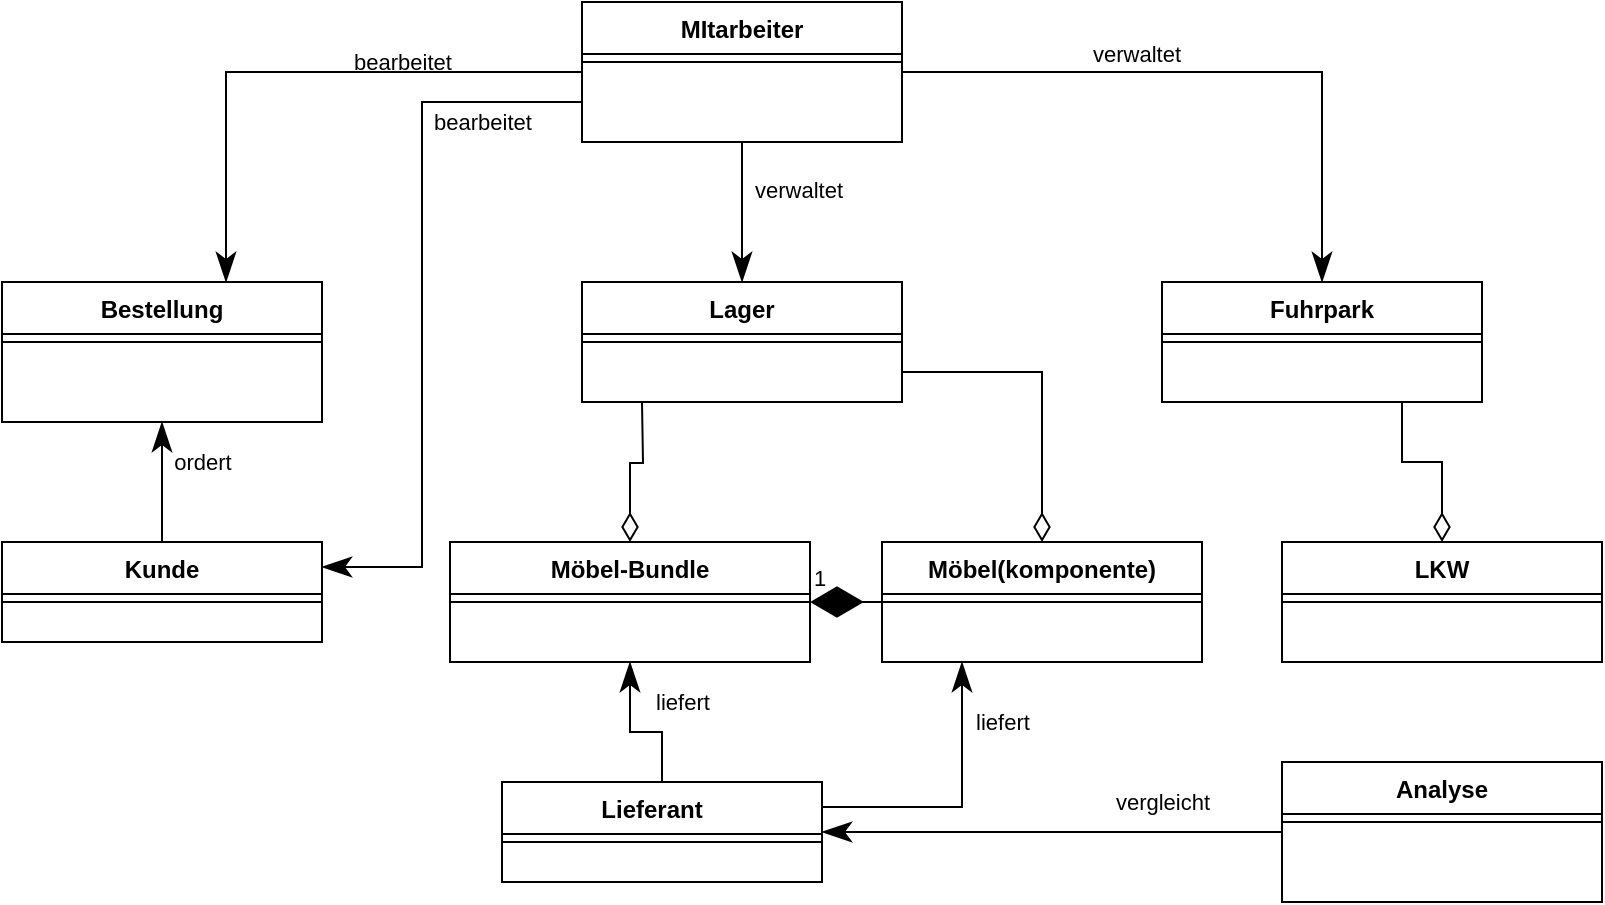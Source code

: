 <mxfile version="17.4.2" type="device"><diagram id="C5RBs43oDa-KdzZeNtuy" name="Page-1"><mxGraphModel dx="868" dy="593" grid="1" gridSize="10" guides="1" tooltips="1" connect="1" arrows="1" fold="1" page="1" pageScale="1" pageWidth="827" pageHeight="1169" math="0" shadow="0"><root><mxCell id="WIyWlLk6GJQsqaUBKTNV-0"/><mxCell id="WIyWlLk6GJQsqaUBKTNV-1" parent="WIyWlLk6GJQsqaUBKTNV-0"/><mxCell id="zkfFHV4jXpPFQw0GAbJ--0" value="Bestellung" style="swimlane;fontStyle=1;align=center;verticalAlign=top;childLayout=stackLayout;horizontal=1;startSize=26;horizontalStack=0;resizeParent=1;resizeLast=0;collapsible=1;marginBottom=0;rounded=0;shadow=0;strokeWidth=1;" parent="WIyWlLk6GJQsqaUBKTNV-1" vertex="1"><mxGeometry x="10" y="160" width="160" height="70" as="geometry"><mxRectangle x="220" y="120" width="160" height="26" as="alternateBounds"/></mxGeometry></mxCell><mxCell id="zkfFHV4jXpPFQw0GAbJ--4" value="" style="line;html=1;strokeWidth=1;align=left;verticalAlign=middle;spacingTop=-1;spacingLeft=3;spacingRight=3;rotatable=0;labelPosition=right;points=[];portConstraint=eastwest;" parent="zkfFHV4jXpPFQw0GAbJ--0" vertex="1"><mxGeometry y="26" width="160" height="8" as="geometry"/></mxCell><mxCell id="NHZwdFZsiokrqkklz33T-26" style="edgeStyle=orthogonalEdgeStyle;rounded=0;orthogonalLoop=1;jettySize=auto;html=1;entryX=1;entryY=0.75;entryDx=0;entryDy=0;shadow=0;startArrow=diamondThin;startFill=0;endArrow=none;endFill=0;startSize=12;endSize=12;" edge="1" parent="WIyWlLk6GJQsqaUBKTNV-1" source="zkfFHV4jXpPFQw0GAbJ--6" target="NHZwdFZsiokrqkklz33T-7"><mxGeometry relative="1" as="geometry"/></mxCell><mxCell id="NHZwdFZsiokrqkklz33T-37" style="edgeStyle=orthogonalEdgeStyle;rounded=0;orthogonalLoop=1;jettySize=auto;html=1;entryX=1;entryY=0.25;entryDx=0;entryDy=0;shadow=0;fontSize=11;startArrow=classicThin;startFill=1;endArrow=none;endFill=0;startSize=12;endSize=12;exitX=0.25;exitY=1;exitDx=0;exitDy=0;" edge="1" parent="WIyWlLk6GJQsqaUBKTNV-1" source="zkfFHV4jXpPFQw0GAbJ--6" target="eWckxhSSnQ0Szg1zqM8f-59"><mxGeometry relative="1" as="geometry"/></mxCell><mxCell id="zkfFHV4jXpPFQw0GAbJ--6" value="Möbel(komponente)" style="swimlane;fontStyle=1;align=center;verticalAlign=top;childLayout=stackLayout;horizontal=1;startSize=26;horizontalStack=0;resizeParent=1;resizeLast=0;collapsible=1;marginBottom=0;rounded=0;shadow=0;strokeWidth=1;" parent="WIyWlLk6GJQsqaUBKTNV-1" vertex="1"><mxGeometry x="450" y="290" width="160" height="60" as="geometry"><mxRectangle x="130" y="380" width="160" height="26" as="alternateBounds"/></mxGeometry></mxCell><mxCell id="zkfFHV4jXpPFQw0GAbJ--9" value="" style="line;html=1;strokeWidth=1;align=left;verticalAlign=middle;spacingTop=-1;spacingLeft=3;spacingRight=3;rotatable=0;labelPosition=right;points=[];portConstraint=eastwest;" parent="zkfFHV4jXpPFQw0GAbJ--6" vertex="1"><mxGeometry y="26" width="160" height="8" as="geometry"/></mxCell><mxCell id="NHZwdFZsiokrqkklz33T-29" value="" style="edgeStyle=orthogonalEdgeStyle;rounded=0;orthogonalLoop=1;jettySize=auto;html=1;shadow=0;fontSize=11;startArrow=none;startFill=0;endArrow=classicThin;endFill=1;startSize=12;endSize=12;entryX=0.5;entryY=1;entryDx=0;entryDy=0;" edge="1" parent="WIyWlLk6GJQsqaUBKTNV-1" source="zkfFHV4jXpPFQw0GAbJ--13" target="zkfFHV4jXpPFQw0GAbJ--0"><mxGeometry relative="1" as="geometry"/></mxCell><mxCell id="zkfFHV4jXpPFQw0GAbJ--13" value="Kunde" style="swimlane;fontStyle=1;align=center;verticalAlign=top;childLayout=stackLayout;horizontal=1;startSize=26;horizontalStack=0;resizeParent=1;resizeLast=0;collapsible=1;marginBottom=0;rounded=0;shadow=0;strokeWidth=1;" parent="WIyWlLk6GJQsqaUBKTNV-1" vertex="1"><mxGeometry x="10" y="290" width="160" height="50" as="geometry"><mxRectangle x="340" y="380" width="170" height="26" as="alternateBounds"/></mxGeometry></mxCell><mxCell id="zkfFHV4jXpPFQw0GAbJ--15" value="" style="line;html=1;strokeWidth=1;align=left;verticalAlign=middle;spacingTop=-1;spacingLeft=3;spacingRight=3;rotatable=0;labelPosition=right;points=[];portConstraint=eastwest;" parent="zkfFHV4jXpPFQw0GAbJ--13" vertex="1"><mxGeometry y="26" width="160" height="8" as="geometry"/></mxCell><mxCell id="NHZwdFZsiokrqkklz33T-25" value="" style="edgeStyle=orthogonalEdgeStyle;rounded=0;orthogonalLoop=1;jettySize=auto;html=1;shadow=0;startArrow=diamondThin;startFill=0;endArrow=none;endFill=0;startSize=12;endSize=12;entryX=0.75;entryY=1;entryDx=0;entryDy=0;" edge="1" parent="WIyWlLk6GJQsqaUBKTNV-1" source="eWckxhSSnQ0Szg1zqM8f-17" target="NHZwdFZsiokrqkklz33T-0"><mxGeometry relative="1" as="geometry"/></mxCell><mxCell id="eWckxhSSnQ0Szg1zqM8f-17" value="LKW" style="swimlane;fontStyle=1;align=center;verticalAlign=top;childLayout=stackLayout;horizontal=1;startSize=26;horizontalStack=0;resizeParent=1;resizeLast=0;collapsible=1;marginBottom=0;rounded=0;shadow=0;strokeWidth=1;" parent="WIyWlLk6GJQsqaUBKTNV-1" vertex="1"><mxGeometry x="650" y="290" width="160" height="60" as="geometry"><mxRectangle x="550" y="140" width="160" height="26" as="alternateBounds"/></mxGeometry></mxCell><mxCell id="eWckxhSSnQ0Szg1zqM8f-23" value="" style="line;html=1;strokeWidth=1;align=left;verticalAlign=middle;spacingTop=-1;spacingLeft=3;spacingRight=3;rotatable=0;labelPosition=right;points=[];portConstraint=eastwest;" parent="eWckxhSSnQ0Szg1zqM8f-17" vertex="1"><mxGeometry y="26" width="160" height="8" as="geometry"/></mxCell><mxCell id="NHZwdFZsiokrqkklz33T-35" style="edgeStyle=orthogonalEdgeStyle;rounded=0;orthogonalLoop=1;jettySize=auto;html=1;entryX=0;entryY=0.5;entryDx=0;entryDy=0;shadow=0;fontSize=11;startArrow=classicThin;startFill=1;endArrow=none;endFill=0;startSize=12;endSize=12;" edge="1" parent="WIyWlLk6GJQsqaUBKTNV-1" source="eWckxhSSnQ0Szg1zqM8f-59" target="NHZwdFZsiokrqkklz33T-9"><mxGeometry relative="1" as="geometry"/></mxCell><mxCell id="eWckxhSSnQ0Szg1zqM8f-59" value="Lieferant   " style="swimlane;fontStyle=1;align=center;verticalAlign=top;childLayout=stackLayout;horizontal=1;startSize=26;horizontalStack=0;resizeParent=1;resizeLast=0;collapsible=1;marginBottom=0;rounded=0;shadow=0;strokeWidth=1;" parent="WIyWlLk6GJQsqaUBKTNV-1" vertex="1"><mxGeometry x="260" y="410" width="160" height="50" as="geometry"><mxRectangle x="130" y="380" width="160" height="26" as="alternateBounds"/></mxGeometry></mxCell><mxCell id="eWckxhSSnQ0Szg1zqM8f-66" value="" style="line;html=1;strokeWidth=1;align=left;verticalAlign=middle;spacingTop=-1;spacingLeft=3;spacingRight=3;rotatable=0;labelPosition=right;points=[];portConstraint=eastwest;" parent="eWckxhSSnQ0Szg1zqM8f-59" vertex="1"><mxGeometry y="26" width="160" height="8" as="geometry"/></mxCell><mxCell id="NHZwdFZsiokrqkklz33T-16" style="edgeStyle=orthogonalEdgeStyle;rounded=0;orthogonalLoop=1;jettySize=auto;html=1;entryX=0.7;entryY=0;entryDx=0;entryDy=0;entryPerimeter=0;shadow=0;startArrow=none;startFill=0;endArrow=classicThin;endFill=1;startSize=24;endSize=12;" edge="1" parent="WIyWlLk6GJQsqaUBKTNV-1" source="AyUcE55Tfbbs17tfdWff-0" target="zkfFHV4jXpPFQw0GAbJ--0"><mxGeometry relative="1" as="geometry"/></mxCell><mxCell id="NHZwdFZsiokrqkklz33T-18" style="edgeStyle=orthogonalEdgeStyle;rounded=0;orthogonalLoop=1;jettySize=auto;html=1;entryX=0.5;entryY=0;entryDx=0;entryDy=0;shadow=0;startArrow=none;startFill=0;endArrow=classicThin;endFill=1;startSize=24;endSize=12;" edge="1" parent="WIyWlLk6GJQsqaUBKTNV-1" source="AyUcE55Tfbbs17tfdWff-0" target="NHZwdFZsiokrqkklz33T-7"><mxGeometry relative="1" as="geometry"/></mxCell><mxCell id="NHZwdFZsiokrqkklz33T-19" style="edgeStyle=orthogonalEdgeStyle;rounded=0;orthogonalLoop=1;jettySize=auto;html=1;shadow=0;startArrow=none;startFill=0;endArrow=classicThin;endFill=1;startSize=24;endSize=12;" edge="1" parent="WIyWlLk6GJQsqaUBKTNV-1" source="AyUcE55Tfbbs17tfdWff-0" target="NHZwdFZsiokrqkklz33T-0"><mxGeometry relative="1" as="geometry"/></mxCell><mxCell id="NHZwdFZsiokrqkklz33T-21" value="verwaltet" style="edgeLabel;html=1;align=center;verticalAlign=middle;resizable=0;points=[];" vertex="1" connectable="0" parent="NHZwdFZsiokrqkklz33T-19"><mxGeometry x="-0.257" y="-3" relative="1" as="geometry"><mxPoint y="-12" as="offset"/></mxGeometry></mxCell><mxCell id="NHZwdFZsiokrqkklz33T-22" value="verwaltet" style="edgeLabel;html=1;align=center;verticalAlign=middle;resizable=0;points=[];" vertex="1" connectable="0" parent="NHZwdFZsiokrqkklz33T-19"><mxGeometry x="-0.257" y="-3" relative="1" as="geometry"><mxPoint x="-169" y="56" as="offset"/></mxGeometry></mxCell><mxCell id="NHZwdFZsiokrqkklz33T-31" style="edgeStyle=orthogonalEdgeStyle;rounded=0;orthogonalLoop=1;jettySize=auto;html=1;entryX=1;entryY=0.25;entryDx=0;entryDy=0;shadow=0;fontSize=11;startArrow=none;startFill=0;endArrow=classicThin;endFill=1;startSize=12;endSize=12;" edge="1" parent="WIyWlLk6GJQsqaUBKTNV-1" source="AyUcE55Tfbbs17tfdWff-0" target="zkfFHV4jXpPFQw0GAbJ--13"><mxGeometry relative="1" as="geometry"><Array as="points"><mxPoint x="220" y="70"/><mxPoint x="220" y="303"/></Array></mxGeometry></mxCell><mxCell id="AyUcE55Tfbbs17tfdWff-0" value="MItarbeiter" style="swimlane;fontStyle=1;align=center;verticalAlign=top;childLayout=stackLayout;horizontal=1;startSize=26;horizontalStack=0;resizeParent=1;resizeLast=0;collapsible=1;marginBottom=0;rounded=0;shadow=0;strokeWidth=1;" parent="WIyWlLk6GJQsqaUBKTNV-1" vertex="1"><mxGeometry x="300" y="20" width="160" height="70" as="geometry"><mxRectangle x="550" y="140" width="160" height="26" as="alternateBounds"/></mxGeometry></mxCell><mxCell id="AyUcE55Tfbbs17tfdWff-5" value="" style="line;html=1;strokeWidth=1;align=left;verticalAlign=middle;spacingTop=-1;spacingLeft=3;spacingRight=3;rotatable=0;labelPosition=right;points=[];portConstraint=eastwest;" parent="AyUcE55Tfbbs17tfdWff-0" vertex="1"><mxGeometry y="26" width="160" height="8" as="geometry"/></mxCell><mxCell id="NHZwdFZsiokrqkklz33T-27" value="" style="edgeStyle=orthogonalEdgeStyle;rounded=0;orthogonalLoop=1;jettySize=auto;html=1;shadow=0;startArrow=diamondThin;startFill=0;endArrow=none;endFill=0;startSize=12;endSize=12;" edge="1" parent="WIyWlLk6GJQsqaUBKTNV-1" source="AyUcE55Tfbbs17tfdWff-14"><mxGeometry relative="1" as="geometry"><mxPoint x="330" y="220" as="targetPoint"/></mxGeometry></mxCell><mxCell id="NHZwdFZsiokrqkklz33T-34" value="" style="edgeStyle=orthogonalEdgeStyle;rounded=0;orthogonalLoop=1;jettySize=auto;html=1;shadow=0;fontSize=11;startArrow=classicThin;startFill=1;endArrow=none;endFill=0;startSize=12;endSize=12;" edge="1" parent="WIyWlLk6GJQsqaUBKTNV-1" source="AyUcE55Tfbbs17tfdWff-14" target="eWckxhSSnQ0Szg1zqM8f-59"><mxGeometry relative="1" as="geometry"/></mxCell><mxCell id="AyUcE55Tfbbs17tfdWff-14" value="Möbel-Bundle" style="swimlane;fontStyle=1;align=center;verticalAlign=top;childLayout=stackLayout;horizontal=1;startSize=26;horizontalStack=0;resizeParent=1;resizeLast=0;collapsible=1;marginBottom=0;rounded=0;shadow=0;strokeWidth=1;" parent="WIyWlLk6GJQsqaUBKTNV-1" vertex="1"><mxGeometry x="234" y="290" width="180" height="60" as="geometry"><mxRectangle x="130" y="380" width="160" height="26" as="alternateBounds"/></mxGeometry></mxCell><mxCell id="AyUcE55Tfbbs17tfdWff-22" value="" style="line;html=1;strokeWidth=1;align=left;verticalAlign=middle;spacingTop=-1;spacingLeft=3;spacingRight=3;rotatable=0;labelPosition=right;points=[];portConstraint=eastwest;" parent="AyUcE55Tfbbs17tfdWff-14" vertex="1"><mxGeometry y="26" width="180" height="8" as="geometry"/></mxCell><mxCell id="AyUcE55Tfbbs17tfdWff-32" value="1" style="endArrow=none;html=1;endSize=12;startArrow=diamondThin;startSize=24;startFill=1;edgeStyle=orthogonalEdgeStyle;align=left;verticalAlign=bottom;rounded=0;endFill=0;" parent="WIyWlLk6GJQsqaUBKTNV-1" source="AyUcE55Tfbbs17tfdWff-14" target="zkfFHV4jXpPFQw0GAbJ--6" edge="1"><mxGeometry x="-1" y="3" relative="1" as="geometry"><mxPoint x="330" y="560" as="sourcePoint"/><mxPoint x="490" y="560" as="targetPoint"/><Array as="points"/></mxGeometry></mxCell><mxCell id="NHZwdFZsiokrqkklz33T-0" value="Fuhrpark" style="swimlane;fontStyle=1;align=center;verticalAlign=top;childLayout=stackLayout;horizontal=1;startSize=26;horizontalStack=0;resizeParent=1;resizeLast=0;collapsible=1;marginBottom=0;rounded=0;shadow=0;strokeWidth=1;" vertex="1" parent="WIyWlLk6GJQsqaUBKTNV-1"><mxGeometry x="590" y="160" width="160" height="60" as="geometry"><mxRectangle x="550" y="140" width="160" height="26" as="alternateBounds"/></mxGeometry></mxCell><mxCell id="NHZwdFZsiokrqkklz33T-5" value="" style="line;html=1;strokeWidth=1;align=left;verticalAlign=middle;spacingTop=-1;spacingLeft=3;spacingRight=3;rotatable=0;labelPosition=right;points=[];portConstraint=eastwest;" vertex="1" parent="NHZwdFZsiokrqkklz33T-0"><mxGeometry y="26" width="160" height="8" as="geometry"/></mxCell><mxCell id="NHZwdFZsiokrqkklz33T-7" value="Lager" style="swimlane;fontStyle=1;align=center;verticalAlign=top;childLayout=stackLayout;horizontal=1;startSize=26;horizontalStack=0;resizeParent=1;resizeLast=0;collapsible=1;marginBottom=0;rounded=0;shadow=0;strokeWidth=1;" vertex="1" parent="WIyWlLk6GJQsqaUBKTNV-1"><mxGeometry x="300" y="160" width="160" height="60" as="geometry"><mxRectangle x="550" y="140" width="160" height="26" as="alternateBounds"/></mxGeometry></mxCell><mxCell id="NHZwdFZsiokrqkklz33T-8" value="" style="line;html=1;strokeWidth=1;align=left;verticalAlign=middle;spacingTop=-1;spacingLeft=3;spacingRight=3;rotatable=0;labelPosition=right;points=[];portConstraint=eastwest;" vertex="1" parent="NHZwdFZsiokrqkklz33T-7"><mxGeometry y="26" width="160" height="8" as="geometry"/></mxCell><mxCell id="NHZwdFZsiokrqkklz33T-9" value="Analyse&#10;" style="swimlane;fontStyle=1;align=center;verticalAlign=top;childLayout=stackLayout;horizontal=1;startSize=26;horizontalStack=0;resizeParent=1;resizeLast=0;collapsible=1;marginBottom=0;rounded=0;shadow=0;strokeWidth=1;" vertex="1" parent="WIyWlLk6GJQsqaUBKTNV-1"><mxGeometry x="650" y="400" width="160" height="70" as="geometry"><mxRectangle x="130" y="380" width="160" height="26" as="alternateBounds"/></mxGeometry></mxCell><mxCell id="NHZwdFZsiokrqkklz33T-13" value="" style="line;html=1;strokeWidth=1;align=left;verticalAlign=middle;spacingTop=-1;spacingLeft=3;spacingRight=3;rotatable=0;labelPosition=right;points=[];portConstraint=eastwest;" vertex="1" parent="NHZwdFZsiokrqkklz33T-9"><mxGeometry y="26" width="160" height="8" as="geometry"/></mxCell><mxCell id="NHZwdFZsiokrqkklz33T-20" value="&lt;font style=&quot;font-size: 11px&quot;&gt;bearbeitet&lt;/font&gt;" style="text;html=1;align=center;verticalAlign=middle;resizable=0;points=[];autosize=1;strokeColor=none;fillColor=none;" vertex="1" parent="WIyWlLk6GJQsqaUBKTNV-1"><mxGeometry x="180" y="40" width="60" height="20" as="geometry"/></mxCell><mxCell id="NHZwdFZsiokrqkklz33T-30" value="ordert" style="text;html=1;align=center;verticalAlign=middle;resizable=0;points=[];autosize=1;strokeColor=none;fillColor=none;fontSize=11;" vertex="1" parent="WIyWlLk6GJQsqaUBKTNV-1"><mxGeometry x="90" y="240" width="40" height="20" as="geometry"/></mxCell><mxCell id="NHZwdFZsiokrqkklz33T-32" value="bearbeitet" style="text;html=1;align=center;verticalAlign=middle;resizable=0;points=[];autosize=1;strokeColor=none;fillColor=none;fontSize=11;" vertex="1" parent="WIyWlLk6GJQsqaUBKTNV-1"><mxGeometry x="220" y="70" width="60" height="20" as="geometry"/></mxCell><mxCell id="NHZwdFZsiokrqkklz33T-38" value="liefert" style="text;html=1;align=center;verticalAlign=middle;resizable=0;points=[];autosize=1;strokeColor=none;fillColor=none;fontSize=11;" vertex="1" parent="WIyWlLk6GJQsqaUBKTNV-1"><mxGeometry x="490" y="370" width="40" height="20" as="geometry"/></mxCell><mxCell id="NHZwdFZsiokrqkklz33T-39" value="liefert" style="text;html=1;align=center;verticalAlign=middle;resizable=0;points=[];autosize=1;strokeColor=none;fillColor=none;fontSize=11;" vertex="1" parent="WIyWlLk6GJQsqaUBKTNV-1"><mxGeometry x="330" y="360" width="40" height="20" as="geometry"/></mxCell><mxCell id="NHZwdFZsiokrqkklz33T-40" value="vergleicht" style="text;html=1;align=center;verticalAlign=middle;resizable=0;points=[];autosize=1;strokeColor=none;fillColor=none;fontSize=11;" vertex="1" parent="WIyWlLk6GJQsqaUBKTNV-1"><mxGeometry x="560" y="410" width="60" height="20" as="geometry"/></mxCell></root></mxGraphModel></diagram></mxfile>
